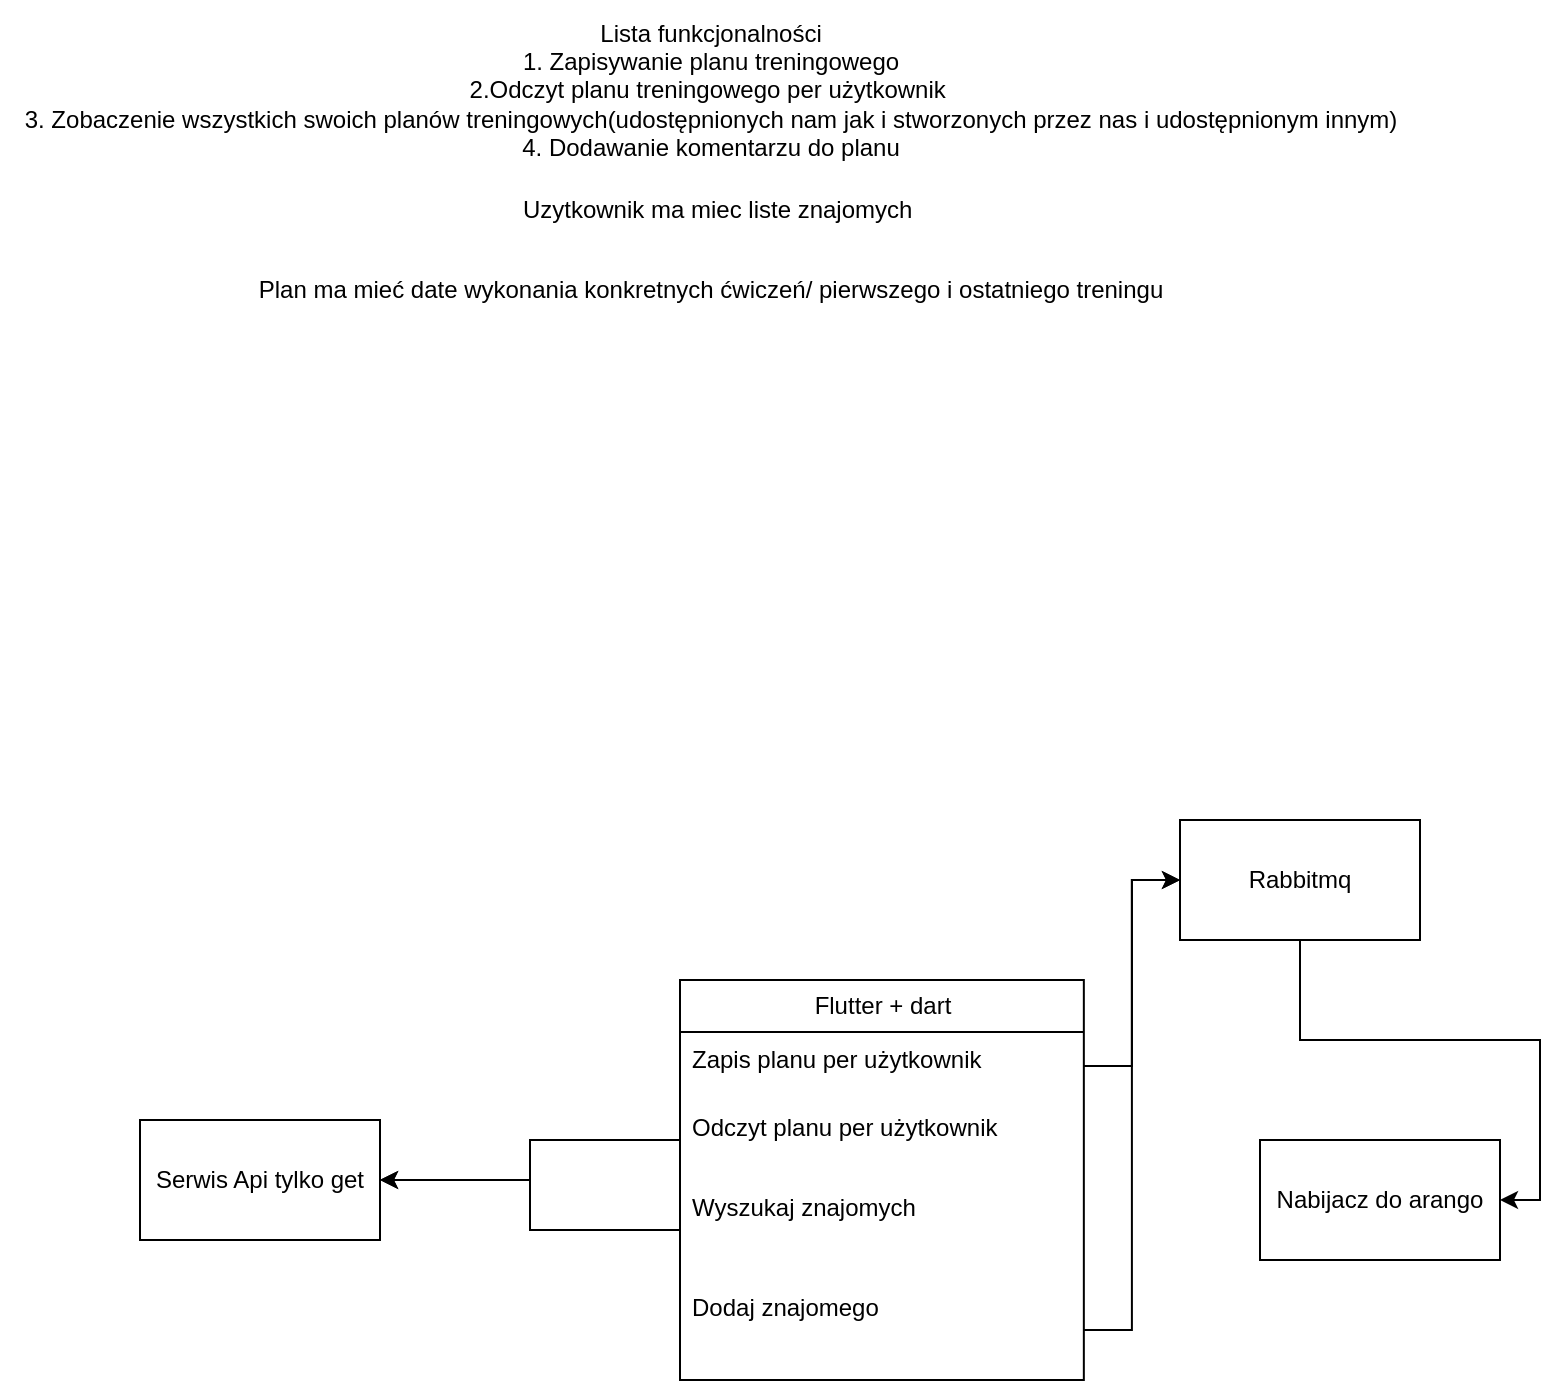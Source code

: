 <mxfile version="20.8.5" type="github">
  <diagram id="rstKJG_Qi1JR4cE2nnDj" name="Strona-1">
    <mxGraphModel dx="2033" dy="1126" grid="1" gridSize="10" guides="1" tooltips="1" connect="1" arrows="1" fold="1" page="1" pageScale="1" pageWidth="827" pageHeight="1169" math="0" shadow="0">
      <root>
        <mxCell id="0" />
        <mxCell id="1" parent="0" />
        <mxCell id="Uo53B8fH_A-Lm9nNThZm-3" value="Lista funkcjonalności&lt;br&gt;1. Zapisywanie planu treningowego&lt;br&gt;2.Odczyt planu treningowego per użytkownik&amp;nbsp;&lt;br&gt;3. Zobaczenie wszystkich swoich planów treningowych(udostępnionych nam jak i stworzonych przez nas i udostępnionym innym)&lt;br&gt;4. Dodawanie komentarzu do planu" style="text;html=1;align=center;verticalAlign=middle;resizable=0;points=[];autosize=1;strokeColor=none;fillColor=none;" vertex="1" parent="1">
          <mxGeometry width="710" height="90" as="geometry" />
        </mxCell>
        <mxCell id="Uo53B8fH_A-Lm9nNThZm-4" value="Flutter + dart" style="swimlane;fontStyle=0;childLayout=stackLayout;horizontal=1;startSize=26;fillColor=none;horizontalStack=0;resizeParent=1;resizeParentMax=0;resizeLast=0;collapsible=1;marginBottom=0;html=1;" vertex="1" parent="1">
          <mxGeometry x="340" y="490" width="201.92" height="200" as="geometry" />
        </mxCell>
        <mxCell id="Uo53B8fH_A-Lm9nNThZm-5" value="Zapis planu per użytkownik" style="text;strokeColor=none;fillColor=none;align=left;verticalAlign=top;spacingLeft=4;spacingRight=4;overflow=hidden;rotatable=0;points=[[0,0.5],[1,0.5]];portConstraint=eastwest;whiteSpace=wrap;html=1;" vertex="1" parent="Uo53B8fH_A-Lm9nNThZm-4">
          <mxGeometry y="26" width="201.92" height="34" as="geometry" />
        </mxCell>
        <mxCell id="Uo53B8fH_A-Lm9nNThZm-6" value="Odczyt planu per użytkownik" style="text;strokeColor=none;fillColor=none;align=left;verticalAlign=top;spacingLeft=4;spacingRight=4;overflow=hidden;rotatable=0;points=[[0,0.5],[1,0.5]];portConstraint=eastwest;whiteSpace=wrap;html=1;" vertex="1" parent="Uo53B8fH_A-Lm9nNThZm-4">
          <mxGeometry y="60" width="201.92" height="40" as="geometry" />
        </mxCell>
        <mxCell id="Uo53B8fH_A-Lm9nNThZm-7" value="Wyszukaj znajomych" style="text;strokeColor=none;fillColor=none;align=left;verticalAlign=top;spacingLeft=4;spacingRight=4;overflow=hidden;rotatable=0;points=[[0,0.5],[1,0.5]];portConstraint=eastwest;whiteSpace=wrap;html=1;" vertex="1" parent="Uo53B8fH_A-Lm9nNThZm-4">
          <mxGeometry y="100" width="201.92" height="50" as="geometry" />
        </mxCell>
        <mxCell id="Uo53B8fH_A-Lm9nNThZm-8" value="Dodaj znajomego" style="text;strokeColor=none;fillColor=none;align=left;verticalAlign=top;spacingLeft=4;spacingRight=4;overflow=hidden;rotatable=0;points=[[0,0.5],[1,0.5]];portConstraint=eastwest;whiteSpace=wrap;html=1;" vertex="1" parent="Uo53B8fH_A-Lm9nNThZm-4">
          <mxGeometry y="150" width="201.92" height="50" as="geometry" />
        </mxCell>
        <mxCell id="Uo53B8fH_A-Lm9nNThZm-10" value="Uzytkownik ma miec liste znajomych&amp;nbsp;" style="text;html=1;align=center;verticalAlign=middle;resizable=0;points=[];autosize=1;strokeColor=none;fillColor=none;" vertex="1" parent="1">
          <mxGeometry x="250" y="90" width="220" height="30" as="geometry" />
        </mxCell>
        <mxCell id="Uo53B8fH_A-Lm9nNThZm-14" value="Nabijacz do arango" style="whiteSpace=wrap;html=1;" vertex="1" parent="1">
          <mxGeometry x="630" y="570" width="120" height="60" as="geometry" />
        </mxCell>
        <mxCell id="Uo53B8fH_A-Lm9nNThZm-17" value="Serwis Api tylko get" style="whiteSpace=wrap;html=1;" vertex="1" parent="1">
          <mxGeometry x="70" y="560" width="120" height="60" as="geometry" />
        </mxCell>
        <mxCell id="Uo53B8fH_A-Lm9nNThZm-18" style="edgeStyle=orthogonalEdgeStyle;rounded=0;orthogonalLoop=1;jettySize=auto;html=1;entryX=1;entryY=0.5;entryDx=0;entryDy=0;" edge="1" parent="1" source="Uo53B8fH_A-Lm9nNThZm-6" target="Uo53B8fH_A-Lm9nNThZm-17">
          <mxGeometry relative="1" as="geometry" />
        </mxCell>
        <mxCell id="Uo53B8fH_A-Lm9nNThZm-19" style="edgeStyle=orthogonalEdgeStyle;rounded=0;orthogonalLoop=1;jettySize=auto;html=1;entryX=1;entryY=0.5;entryDx=0;entryDy=0;" edge="1" parent="1" source="Uo53B8fH_A-Lm9nNThZm-7" target="Uo53B8fH_A-Lm9nNThZm-17">
          <mxGeometry relative="1" as="geometry" />
        </mxCell>
        <mxCell id="Uo53B8fH_A-Lm9nNThZm-24" style="edgeStyle=orthogonalEdgeStyle;rounded=0;orthogonalLoop=1;jettySize=auto;html=1;entryX=1;entryY=0.5;entryDx=0;entryDy=0;" edge="1" parent="1" source="Uo53B8fH_A-Lm9nNThZm-21" target="Uo53B8fH_A-Lm9nNThZm-14">
          <mxGeometry relative="1" as="geometry" />
        </mxCell>
        <mxCell id="Uo53B8fH_A-Lm9nNThZm-21" value="Rabbitmq" style="rounded=0;whiteSpace=wrap;html=1;" vertex="1" parent="1">
          <mxGeometry x="590" y="410" width="120" height="60" as="geometry" />
        </mxCell>
        <mxCell id="Uo53B8fH_A-Lm9nNThZm-22" style="edgeStyle=orthogonalEdgeStyle;rounded=0;orthogonalLoop=1;jettySize=auto;html=1;entryX=0;entryY=0.5;entryDx=0;entryDy=0;" edge="1" parent="1" source="Uo53B8fH_A-Lm9nNThZm-5" target="Uo53B8fH_A-Lm9nNThZm-21">
          <mxGeometry relative="1" as="geometry" />
        </mxCell>
        <mxCell id="Uo53B8fH_A-Lm9nNThZm-23" style="edgeStyle=orthogonalEdgeStyle;rounded=0;orthogonalLoop=1;jettySize=auto;html=1;entryX=0;entryY=0.5;entryDx=0;entryDy=0;" edge="1" parent="1" source="Uo53B8fH_A-Lm9nNThZm-8" target="Uo53B8fH_A-Lm9nNThZm-21">
          <mxGeometry relative="1" as="geometry" />
        </mxCell>
        <mxCell id="Uo53B8fH_A-Lm9nNThZm-25" value="Plan ma mieć date wykonania konkretnych ćwiczeń/ pierwszego i ostatniego treningu&lt;br&gt;" style="text;html=1;align=center;verticalAlign=middle;resizable=0;points=[];autosize=1;strokeColor=none;fillColor=none;" vertex="1" parent="1">
          <mxGeometry x="115" y="130" width="480" height="30" as="geometry" />
        </mxCell>
      </root>
    </mxGraphModel>
  </diagram>
</mxfile>
